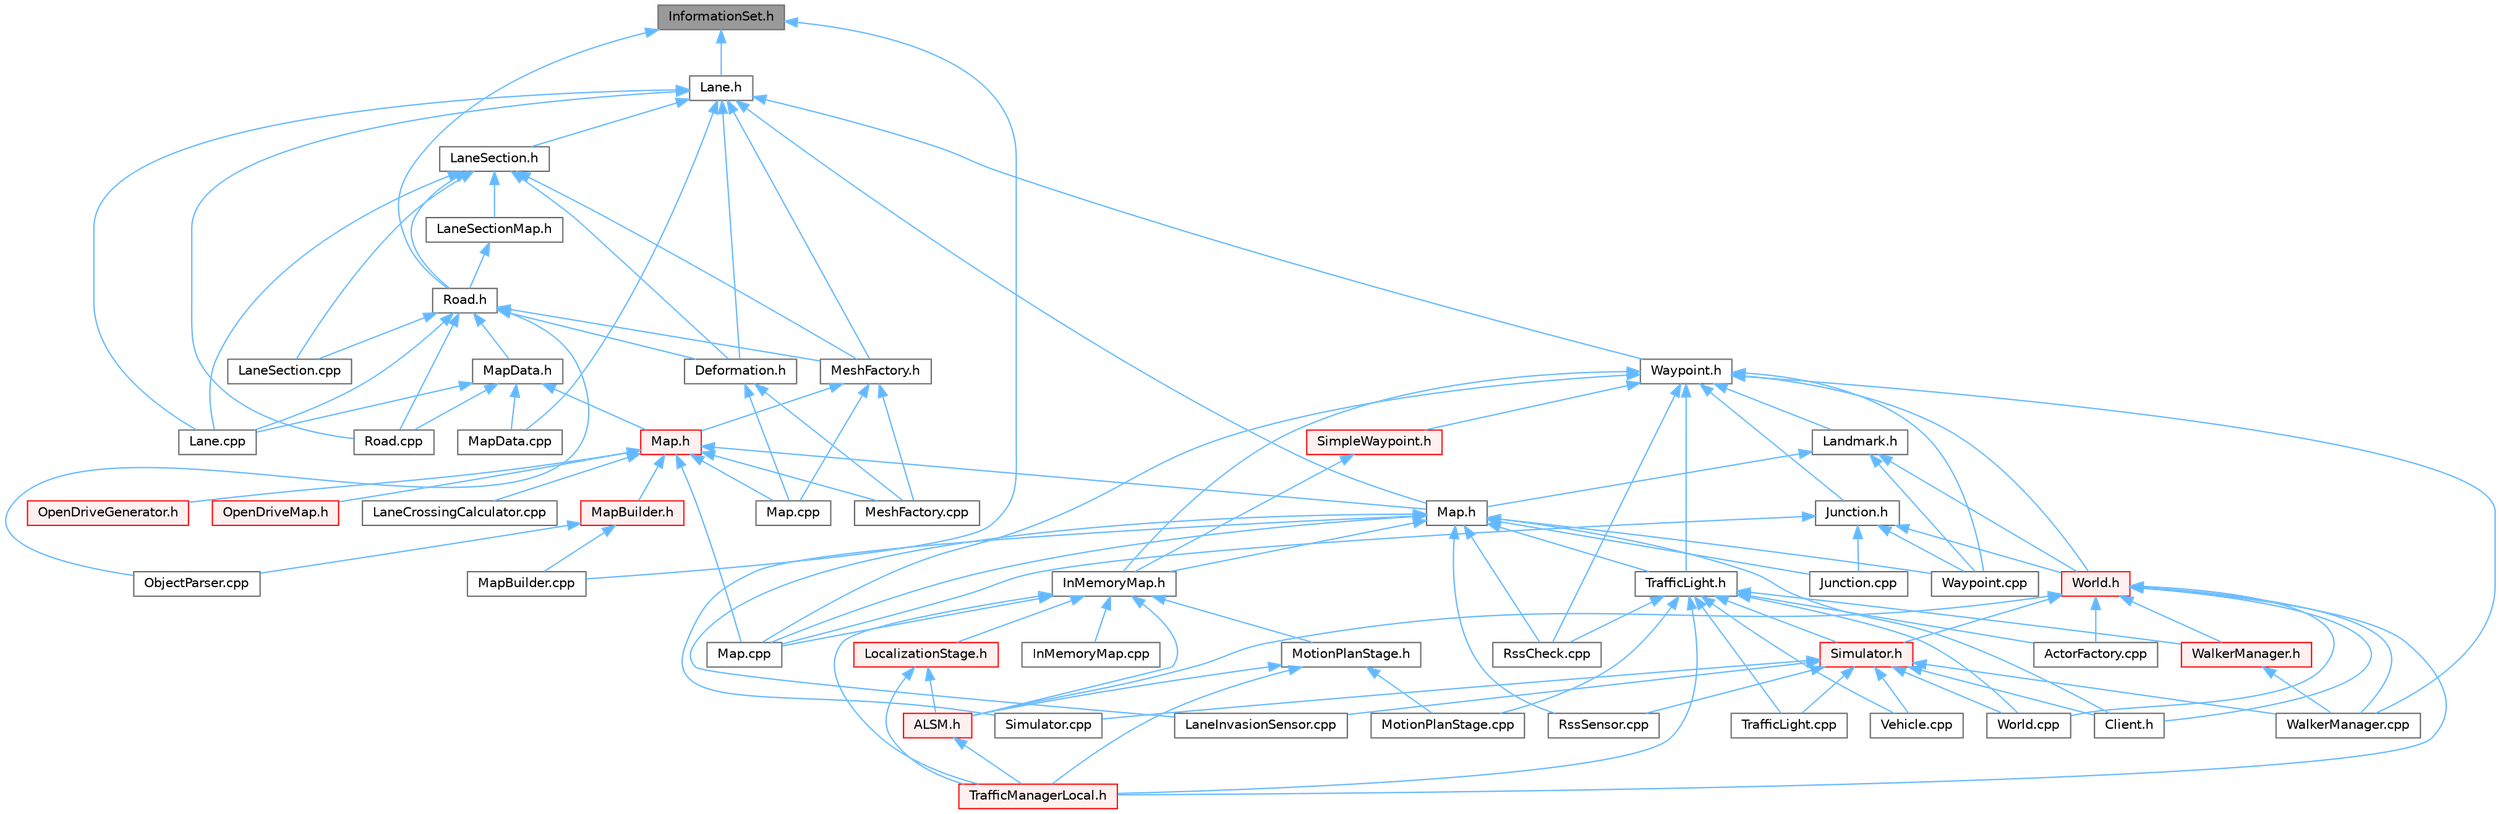 digraph "InformationSet.h"
{
 // INTERACTIVE_SVG=YES
 // LATEX_PDF_SIZE
  bgcolor="transparent";
  edge [fontname=Helvetica,fontsize=10,labelfontname=Helvetica,labelfontsize=10];
  node [fontname=Helvetica,fontsize=10,shape=box,height=0.2,width=0.4];
  Node1 [id="Node000001",label="InformationSet.h",height=0.2,width=0.4,color="gray40", fillcolor="grey60", style="filled", fontcolor="black",tooltip=" "];
  Node1 -> Node2 [id="edge1_Node000001_Node000002",dir="back",color="steelblue1",style="solid",tooltip=" "];
  Node2 [id="Node000002",label="Lane.h",height=0.2,width=0.4,color="grey40", fillcolor="white", style="filled",URL="$d8/d27/Lane_8h.html",tooltip=" "];
  Node2 -> Node3 [id="edge2_Node000002_Node000003",dir="back",color="steelblue1",style="solid",tooltip=" "];
  Node3 [id="Node000003",label="Deformation.h",height=0.2,width=0.4,color="grey40", fillcolor="white", style="filled",URL="$dd/d04/Deformation_8h.html",tooltip=" "];
  Node3 -> Node4 [id="edge3_Node000003_Node000004",dir="back",color="steelblue1",style="solid",tooltip=" "];
  Node4 [id="Node000004",label="Map.cpp",height=0.2,width=0.4,color="grey40", fillcolor="white", style="filled",URL="$d9/d5a/road_2Map_8cpp.html",tooltip=" "];
  Node3 -> Node5 [id="edge4_Node000003_Node000005",dir="back",color="steelblue1",style="solid",tooltip=" "];
  Node5 [id="Node000005",label="MeshFactory.cpp",height=0.2,width=0.4,color="grey40", fillcolor="white", style="filled",URL="$dd/d9c/MeshFactory_8cpp.html",tooltip=" "];
  Node2 -> Node6 [id="edge5_Node000002_Node000006",dir="back",color="steelblue1",style="solid",tooltip=" "];
  Node6 [id="Node000006",label="Lane.cpp",height=0.2,width=0.4,color="grey40", fillcolor="white", style="filled",URL="$dc/d13/Lane_8cpp.html",tooltip=" "];
  Node2 -> Node7 [id="edge6_Node000002_Node000007",dir="back",color="steelblue1",style="solid",tooltip=" "];
  Node7 [id="Node000007",label="LaneSection.h",height=0.2,width=0.4,color="grey40", fillcolor="white", style="filled",URL="$d6/dfd/LaneSection_8h.html",tooltip=" "];
  Node7 -> Node3 [id="edge7_Node000007_Node000003",dir="back",color="steelblue1",style="solid",tooltip=" "];
  Node7 -> Node6 [id="edge8_Node000007_Node000006",dir="back",color="steelblue1",style="solid",tooltip=" "];
  Node7 -> Node8 [id="edge9_Node000007_Node000008",dir="back",color="steelblue1",style="solid",tooltip=" "];
  Node8 [id="Node000008",label="LaneSection.cpp",height=0.2,width=0.4,color="grey40", fillcolor="white", style="filled",URL="$d6/d5d/LaneSection_8cpp.html",tooltip=" "];
  Node7 -> Node9 [id="edge10_Node000007_Node000009",dir="back",color="steelblue1",style="solid",tooltip=" "];
  Node9 [id="Node000009",label="LaneSectionMap.h",height=0.2,width=0.4,color="grey40", fillcolor="white", style="filled",URL="$df/d60/LaneSectionMap_8h.html",tooltip=" "];
  Node9 -> Node10 [id="edge11_Node000009_Node000010",dir="back",color="steelblue1",style="solid",tooltip=" "];
  Node10 [id="Node000010",label="Road.h",height=0.2,width=0.4,color="grey40", fillcolor="white", style="filled",URL="$db/d48/Road_8h.html",tooltip=" "];
  Node10 -> Node3 [id="edge12_Node000010_Node000003",dir="back",color="steelblue1",style="solid",tooltip=" "];
  Node10 -> Node6 [id="edge13_Node000010_Node000006",dir="back",color="steelblue1",style="solid",tooltip=" "];
  Node10 -> Node8 [id="edge14_Node000010_Node000008",dir="back",color="steelblue1",style="solid",tooltip=" "];
  Node10 -> Node11 [id="edge15_Node000010_Node000011",dir="back",color="steelblue1",style="solid",tooltip=" "];
  Node11 [id="Node000011",label="MapData.h",height=0.2,width=0.4,color="grey40", fillcolor="white", style="filled",URL="$d5/db7/MapData_8h.html",tooltip=" "];
  Node11 -> Node6 [id="edge16_Node000011_Node000006",dir="back",color="steelblue1",style="solid",tooltip=" "];
  Node11 -> Node12 [id="edge17_Node000011_Node000012",dir="back",color="steelblue1",style="solid",tooltip=" "];
  Node12 [id="Node000012",label="Map.h",height=0.2,width=0.4,color="red", fillcolor="#FFF0F0", style="filled",URL="$df/d64/road_2Map_8h.html",tooltip=" "];
  Node12 -> Node13 [id="edge18_Node000012_Node000013",dir="back",color="steelblue1",style="solid",tooltip=" "];
  Node13 [id="Node000013",label="LaneCrossingCalculator.cpp",height=0.2,width=0.4,color="grey40", fillcolor="white", style="filled",URL="$d5/da4/LaneCrossingCalculator_8cpp.html",tooltip=" "];
  Node12 -> Node14 [id="edge19_Node000012_Node000014",dir="back",color="steelblue1",style="solid",tooltip=" "];
  Node14 [id="Node000014",label="Map.cpp",height=0.2,width=0.4,color="grey40", fillcolor="white", style="filled",URL="$db/da0/client_2Map_8cpp.html",tooltip=" "];
  Node12 -> Node4 [id="edge20_Node000012_Node000004",dir="back",color="steelblue1",style="solid",tooltip=" "];
  Node12 -> Node15 [id="edge21_Node000012_Node000015",dir="back",color="steelblue1",style="solid",tooltip=" "];
  Node15 [id="Node000015",label="Map.h",height=0.2,width=0.4,color="grey40", fillcolor="white", style="filled",URL="$d4/d9d/client_2Map_8h.html",tooltip=" "];
  Node15 -> Node16 [id="edge22_Node000015_Node000016",dir="back",color="steelblue1",style="solid",tooltip=" "];
  Node16 [id="Node000016",label="Client.h",height=0.2,width=0.4,color="grey40", fillcolor="white", style="filled",URL="$dd/de3/client_2Client_8h.html",tooltip=" "];
  Node15 -> Node17 [id="edge23_Node000015_Node000017",dir="back",color="steelblue1",style="solid",tooltip=" "];
  Node17 [id="Node000017",label="InMemoryMap.h",height=0.2,width=0.4,color="grey40", fillcolor="white", style="filled",URL="$d3/d89/InMemoryMap_8h.html",tooltip=" "];
  Node17 -> Node18 [id="edge24_Node000017_Node000018",dir="back",color="steelblue1",style="solid",tooltip=" "];
  Node18 [id="Node000018",label="ALSM.h",height=0.2,width=0.4,color="red", fillcolor="#FFF0F0", style="filled",URL="$dc/d2c/ALSM_8h.html",tooltip=" "];
  Node18 -> Node20 [id="edge25_Node000018_Node000020",dir="back",color="steelblue1",style="solid",tooltip=" "];
  Node20 [id="Node000020",label="TrafficManagerLocal.h",height=0.2,width=0.4,color="red", fillcolor="#FFF0F0", style="filled",URL="$db/ddf/TrafficManagerLocal_8h.html",tooltip=" "];
  Node17 -> Node23 [id="edge26_Node000017_Node000023",dir="back",color="steelblue1",style="solid",tooltip=" "];
  Node23 [id="Node000023",label="InMemoryMap.cpp",height=0.2,width=0.4,color="grey40", fillcolor="white", style="filled",URL="$d4/d89/InMemoryMap_8cpp.html",tooltip=" "];
  Node17 -> Node24 [id="edge27_Node000017_Node000024",dir="back",color="steelblue1",style="solid",tooltip=" "];
  Node24 [id="Node000024",label="LocalizationStage.h",height=0.2,width=0.4,color="red", fillcolor="#FFF0F0", style="filled",URL="$d9/df4/LocalizationStage_8h.html",tooltip=" "];
  Node24 -> Node18 [id="edge28_Node000024_Node000018",dir="back",color="steelblue1",style="solid",tooltip=" "];
  Node24 -> Node20 [id="edge29_Node000024_Node000020",dir="back",color="steelblue1",style="solid",tooltip=" "];
  Node17 -> Node14 [id="edge30_Node000017_Node000014",dir="back",color="steelblue1",style="solid",tooltip=" "];
  Node17 -> Node26 [id="edge31_Node000017_Node000026",dir="back",color="steelblue1",style="solid",tooltip=" "];
  Node26 [id="Node000026",label="MotionPlanStage.h",height=0.2,width=0.4,color="grey40", fillcolor="white", style="filled",URL="$d3/d00/MotionPlanStage_8h.html",tooltip=" "];
  Node26 -> Node18 [id="edge32_Node000026_Node000018",dir="back",color="steelblue1",style="solid",tooltip=" "];
  Node26 -> Node27 [id="edge33_Node000026_Node000027",dir="back",color="steelblue1",style="solid",tooltip=" "];
  Node27 [id="Node000027",label="MotionPlanStage.cpp",height=0.2,width=0.4,color="grey40", fillcolor="white", style="filled",URL="$d4/df7/MotionPlanStage_8cpp.html",tooltip=" "];
  Node26 -> Node20 [id="edge34_Node000026_Node000020",dir="back",color="steelblue1",style="solid",tooltip=" "];
  Node17 -> Node20 [id="edge35_Node000017_Node000020",dir="back",color="steelblue1",style="solid",tooltip=" "];
  Node15 -> Node28 [id="edge36_Node000015_Node000028",dir="back",color="steelblue1",style="solid",tooltip=" "];
  Node28 [id="Node000028",label="Junction.cpp",height=0.2,width=0.4,color="grey40", fillcolor="white", style="filled",URL="$da/d17/Junction_8cpp.html",tooltip=" "];
  Node15 -> Node29 [id="edge37_Node000015_Node000029",dir="back",color="steelblue1",style="solid",tooltip=" "];
  Node29 [id="Node000029",label="LaneInvasionSensor.cpp",height=0.2,width=0.4,color="grey40", fillcolor="white", style="filled",URL="$dd/dbc/LibCarla_2source_2carla_2client_2LaneInvasionSensor_8cpp.html",tooltip=" "];
  Node15 -> Node14 [id="edge38_Node000015_Node000014",dir="back",color="steelblue1",style="solid",tooltip=" "];
  Node15 -> Node30 [id="edge39_Node000015_Node000030",dir="back",color="steelblue1",style="solid",tooltip=" "];
  Node30 [id="Node000030",label="RssCheck.cpp",height=0.2,width=0.4,color="grey40", fillcolor="white", style="filled",URL="$d0/dce/RssCheck_8cpp.html",tooltip=" "];
  Node15 -> Node31 [id="edge40_Node000015_Node000031",dir="back",color="steelblue1",style="solid",tooltip=" "];
  Node31 [id="Node000031",label="RssSensor.cpp",height=0.2,width=0.4,color="grey40", fillcolor="white", style="filled",URL="$d8/d77/LibCarla_2source_2carla_2rss_2RssSensor_8cpp.html",tooltip=" "];
  Node15 -> Node32 [id="edge41_Node000015_Node000032",dir="back",color="steelblue1",style="solid",tooltip=" "];
  Node32 [id="Node000032",label="Simulator.cpp",height=0.2,width=0.4,color="grey40", fillcolor="white", style="filled",URL="$d2/d0c/Simulator_8cpp.html",tooltip=" "];
  Node15 -> Node33 [id="edge42_Node000015_Node000033",dir="back",color="steelblue1",style="solid",tooltip=" "];
  Node33 [id="Node000033",label="TrafficLight.h",height=0.2,width=0.4,color="grey40", fillcolor="white", style="filled",URL="$d5/d9e/TrafficLight_8h.html",tooltip=" "];
  Node33 -> Node34 [id="edge43_Node000033_Node000034",dir="back",color="steelblue1",style="solid",tooltip=" "];
  Node34 [id="Node000034",label="ActorFactory.cpp",height=0.2,width=0.4,color="grey40", fillcolor="white", style="filled",URL="$df/dd6/ActorFactory_8cpp.html",tooltip=" "];
  Node33 -> Node27 [id="edge44_Node000033_Node000027",dir="back",color="steelblue1",style="solid",tooltip=" "];
  Node33 -> Node30 [id="edge45_Node000033_Node000030",dir="back",color="steelblue1",style="solid",tooltip=" "];
  Node33 -> Node35 [id="edge46_Node000033_Node000035",dir="back",color="steelblue1",style="solid",tooltip=" "];
  Node35 [id="Node000035",label="Simulator.h",height=0.2,width=0.4,color="red", fillcolor="#FFF0F0", style="filled",URL="$d6/d4a/Simulator_8h.html",tooltip=" "];
  Node35 -> Node16 [id="edge47_Node000035_Node000016",dir="back",color="steelblue1",style="solid",tooltip=" "];
  Node35 -> Node29 [id="edge48_Node000035_Node000029",dir="back",color="steelblue1",style="solid",tooltip=" "];
  Node35 -> Node31 [id="edge49_Node000035_Node000031",dir="back",color="steelblue1",style="solid",tooltip=" "];
  Node35 -> Node32 [id="edge50_Node000035_Node000032",dir="back",color="steelblue1",style="solid",tooltip=" "];
  Node35 -> Node42 [id="edge51_Node000035_Node000042",dir="back",color="steelblue1",style="solid",tooltip=" "];
  Node42 [id="Node000042",label="TrafficLight.cpp",height=0.2,width=0.4,color="grey40", fillcolor="white", style="filled",URL="$dd/d90/TrafficLight_8cpp.html",tooltip=" "];
  Node35 -> Node45 [id="edge52_Node000035_Node000045",dir="back",color="steelblue1",style="solid",tooltip=" "];
  Node45 [id="Node000045",label="Vehicle.cpp",height=0.2,width=0.4,color="grey40", fillcolor="white", style="filled",URL="$d0/d27/Vehicle_8cpp.html",tooltip=" "];
  Node35 -> Node48 [id="edge53_Node000035_Node000048",dir="back",color="steelblue1",style="solid",tooltip=" "];
  Node48 [id="Node000048",label="WalkerManager.cpp",height=0.2,width=0.4,color="grey40", fillcolor="white", style="filled",URL="$d2/dbb/WalkerManager_8cpp.html",tooltip=" "];
  Node35 -> Node50 [id="edge54_Node000035_Node000050",dir="back",color="steelblue1",style="solid",tooltip=" "];
  Node50 [id="Node000050",label="World.cpp",height=0.2,width=0.4,color="grey40", fillcolor="white", style="filled",URL="$d7/dfe/World_8cpp.html",tooltip=" "];
  Node33 -> Node42 [id="edge55_Node000033_Node000042",dir="back",color="steelblue1",style="solid",tooltip=" "];
  Node33 -> Node20 [id="edge56_Node000033_Node000020",dir="back",color="steelblue1",style="solid",tooltip=" "];
  Node33 -> Node45 [id="edge57_Node000033_Node000045",dir="back",color="steelblue1",style="solid",tooltip=" "];
  Node33 -> Node51 [id="edge58_Node000033_Node000051",dir="back",color="steelblue1",style="solid",tooltip=" "];
  Node51 [id="Node000051",label="WalkerManager.h",height=0.2,width=0.4,color="red", fillcolor="#FFF0F0", style="filled",URL="$df/d64/WalkerManager_8h.html",tooltip=" "];
  Node51 -> Node48 [id="edge59_Node000051_Node000048",dir="back",color="steelblue1",style="solid",tooltip=" "];
  Node33 -> Node50 [id="edge60_Node000033_Node000050",dir="back",color="steelblue1",style="solid",tooltip=" "];
  Node15 -> Node57 [id="edge61_Node000015_Node000057",dir="back",color="steelblue1",style="solid",tooltip=" "];
  Node57 [id="Node000057",label="Waypoint.cpp",height=0.2,width=0.4,color="grey40", fillcolor="white", style="filled",URL="$d7/def/client_2Waypoint_8cpp.html",tooltip=" "];
  Node12 -> Node58 [id="edge62_Node000012_Node000058",dir="back",color="steelblue1",style="solid",tooltip=" "];
  Node58 [id="Node000058",label="MapBuilder.h",height=0.2,width=0.4,color="red", fillcolor="#FFF0F0", style="filled",URL="$de/d3b/MapBuilder_8h.html",tooltip=" "];
  Node58 -> Node64 [id="edge63_Node000058_Node000064",dir="back",color="steelblue1",style="solid",tooltip=" "];
  Node64 [id="Node000064",label="MapBuilder.cpp",height=0.2,width=0.4,color="grey40", fillcolor="white", style="filled",URL="$df/da9/MapBuilder_8cpp.html",tooltip=" "];
  Node58 -> Node65 [id="edge64_Node000058_Node000065",dir="back",color="steelblue1",style="solid",tooltip=" "];
  Node65 [id="Node000065",label="ObjectParser.cpp",height=0.2,width=0.4,color="grey40", fillcolor="white", style="filled",URL="$d9/df7/ObjectParser_8cpp.html",tooltip=" "];
  Node12 -> Node5 [id="edge65_Node000012_Node000005",dir="back",color="steelblue1",style="solid",tooltip=" "];
  Node12 -> Node72 [id="edge66_Node000012_Node000072",dir="back",color="steelblue1",style="solid",tooltip=" "];
  Node72 [id="Node000072",label="OpenDriveGenerator.h",height=0.2,width=0.4,color="red", fillcolor="#FFF0F0", style="filled",URL="$d9/df1/OpenDriveGenerator_8h.html",tooltip=" "];
  Node12 -> Node74 [id="edge67_Node000012_Node000074",dir="back",color="steelblue1",style="solid",tooltip=" "];
  Node74 [id="Node000074",label="OpenDriveMap.h",height=0.2,width=0.4,color="red", fillcolor="#FFF0F0", style="filled",URL="$d6/d95/OpenDriveMap_8h.html",tooltip=" "];
  Node11 -> Node200 [id="edge68_Node000011_Node000200",dir="back",color="steelblue1",style="solid",tooltip=" "];
  Node200 [id="Node000200",label="MapData.cpp",height=0.2,width=0.4,color="grey40", fillcolor="white", style="filled",URL="$d9/d71/MapData_8cpp.html",tooltip=" "];
  Node11 -> Node201 [id="edge69_Node000011_Node000201",dir="back",color="steelblue1",style="solid",tooltip=" "];
  Node201 [id="Node000201",label="Road.cpp",height=0.2,width=0.4,color="grey40", fillcolor="white", style="filled",URL="$dc/d2f/Road_8cpp.html",tooltip=" "];
  Node10 -> Node202 [id="edge70_Node000010_Node000202",dir="back",color="steelblue1",style="solid",tooltip=" "];
  Node202 [id="Node000202",label="MeshFactory.h",height=0.2,width=0.4,color="grey40", fillcolor="white", style="filled",URL="$d9/d87/MeshFactory_8h.html",tooltip=" "];
  Node202 -> Node4 [id="edge71_Node000202_Node000004",dir="back",color="steelblue1",style="solid",tooltip=" "];
  Node202 -> Node12 [id="edge72_Node000202_Node000012",dir="back",color="steelblue1",style="solid",tooltip=" "];
  Node202 -> Node5 [id="edge73_Node000202_Node000005",dir="back",color="steelblue1",style="solid",tooltip=" "];
  Node10 -> Node65 [id="edge74_Node000010_Node000065",dir="back",color="steelblue1",style="solid",tooltip=" "];
  Node10 -> Node201 [id="edge75_Node000010_Node000201",dir="back",color="steelblue1",style="solid",tooltip=" "];
  Node7 -> Node202 [id="edge76_Node000007_Node000202",dir="back",color="steelblue1",style="solid",tooltip=" "];
  Node7 -> Node10 [id="edge77_Node000007_Node000010",dir="back",color="steelblue1",style="solid",tooltip=" "];
  Node2 -> Node15 [id="edge78_Node000002_Node000015",dir="back",color="steelblue1",style="solid",tooltip=" "];
  Node2 -> Node200 [id="edge79_Node000002_Node000200",dir="back",color="steelblue1",style="solid",tooltip=" "];
  Node2 -> Node202 [id="edge80_Node000002_Node000202",dir="back",color="steelblue1",style="solid",tooltip=" "];
  Node2 -> Node201 [id="edge81_Node000002_Node000201",dir="back",color="steelblue1",style="solid",tooltip=" "];
  Node2 -> Node203 [id="edge82_Node000002_Node000203",dir="back",color="steelblue1",style="solid",tooltip=" "];
  Node203 [id="Node000203",label="Waypoint.h",height=0.2,width=0.4,color="grey40", fillcolor="white", style="filled",URL="$d0/d47/client_2Waypoint_8h.html",tooltip=" "];
  Node203 -> Node17 [id="edge83_Node000203_Node000017",dir="back",color="steelblue1",style="solid",tooltip=" "];
  Node203 -> Node204 [id="edge84_Node000203_Node000204",dir="back",color="steelblue1",style="solid",tooltip=" "];
  Node204 [id="Node000204",label="Junction.h",height=0.2,width=0.4,color="grey40", fillcolor="white", style="filled",URL="$dd/d55/client_2Junction_8h.html",tooltip=" "];
  Node204 -> Node28 [id="edge85_Node000204_Node000028",dir="back",color="steelblue1",style="solid",tooltip=" "];
  Node204 -> Node14 [id="edge86_Node000204_Node000014",dir="back",color="steelblue1",style="solid",tooltip=" "];
  Node204 -> Node57 [id="edge87_Node000204_Node000057",dir="back",color="steelblue1",style="solid",tooltip=" "];
  Node204 -> Node205 [id="edge88_Node000204_Node000205",dir="back",color="steelblue1",style="solid",tooltip=" "];
  Node205 [id="Node000205",label="World.h",height=0.2,width=0.4,color="red", fillcolor="#FFF0F0", style="filled",URL="$dd/d5b/World_8h.html",tooltip=" "];
  Node205 -> Node18 [id="edge89_Node000205_Node000018",dir="back",color="steelblue1",style="solid",tooltip=" "];
  Node205 -> Node34 [id="edge90_Node000205_Node000034",dir="back",color="steelblue1",style="solid",tooltip=" "];
  Node205 -> Node16 [id="edge91_Node000205_Node000016",dir="back",color="steelblue1",style="solid",tooltip=" "];
  Node205 -> Node35 [id="edge92_Node000205_Node000035",dir="back",color="steelblue1",style="solid",tooltip=" "];
  Node205 -> Node20 [id="edge93_Node000205_Node000020",dir="back",color="steelblue1",style="solid",tooltip=" "];
  Node205 -> Node48 [id="edge94_Node000205_Node000048",dir="back",color="steelblue1",style="solid",tooltip=" "];
  Node205 -> Node51 [id="edge95_Node000205_Node000051",dir="back",color="steelblue1",style="solid",tooltip=" "];
  Node205 -> Node50 [id="edge96_Node000205_Node000050",dir="back",color="steelblue1",style="solid",tooltip=" "];
  Node203 -> Node246 [id="edge97_Node000203_Node000246",dir="back",color="steelblue1",style="solid",tooltip=" "];
  Node246 [id="Node000246",label="Landmark.h",height=0.2,width=0.4,color="grey40", fillcolor="white", style="filled",URL="$db/d18/Landmark_8h.html",tooltip=" "];
  Node246 -> Node15 [id="edge98_Node000246_Node000015",dir="back",color="steelblue1",style="solid",tooltip=" "];
  Node246 -> Node57 [id="edge99_Node000246_Node000057",dir="back",color="steelblue1",style="solid",tooltip=" "];
  Node246 -> Node205 [id="edge100_Node000246_Node000205",dir="back",color="steelblue1",style="solid",tooltip=" "];
  Node203 -> Node14 [id="edge101_Node000203_Node000014",dir="back",color="steelblue1",style="solid",tooltip=" "];
  Node203 -> Node30 [id="edge102_Node000203_Node000030",dir="back",color="steelblue1",style="solid",tooltip=" "];
  Node203 -> Node247 [id="edge103_Node000203_Node000247",dir="back",color="steelblue1",style="solid",tooltip=" "];
  Node247 [id="Node000247",label="SimpleWaypoint.h",height=0.2,width=0.4,color="red", fillcolor="#FFF0F0", style="filled",URL="$d7/dd3/SimpleWaypoint_8h.html",tooltip=" "];
  Node247 -> Node17 [id="edge104_Node000247_Node000017",dir="back",color="steelblue1",style="solid",tooltip=" "];
  Node203 -> Node33 [id="edge105_Node000203_Node000033",dir="back",color="steelblue1",style="solid",tooltip=" "];
  Node203 -> Node48 [id="edge106_Node000203_Node000048",dir="back",color="steelblue1",style="solid",tooltip=" "];
  Node203 -> Node57 [id="edge107_Node000203_Node000057",dir="back",color="steelblue1",style="solid",tooltip=" "];
  Node203 -> Node205 [id="edge108_Node000203_Node000205",dir="back",color="steelblue1",style="solid",tooltip=" "];
  Node1 -> Node64 [id="edge109_Node000001_Node000064",dir="back",color="steelblue1",style="solid",tooltip=" "];
  Node1 -> Node10 [id="edge110_Node000001_Node000010",dir="back",color="steelblue1",style="solid",tooltip=" "];
}
